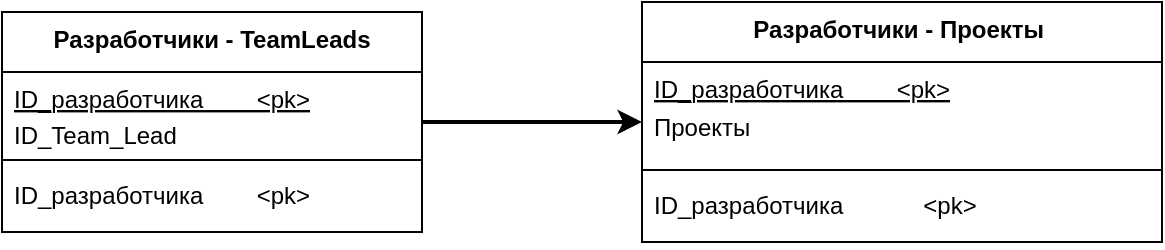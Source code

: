 <mxfile version="13.10.0" type="github">
  <diagram id="3495FImP_wOGPSTc350V" name="Page-1">
    <mxGraphModel dx="942" dy="614" grid="1" gridSize="10" guides="1" tooltips="1" connect="1" arrows="1" fold="1" page="1" pageScale="1" pageWidth="827" pageHeight="1169" math="0" shadow="0">
      <root>
        <mxCell id="0" />
        <mxCell id="1" parent="0" />
        <mxCell id="VCZH3JBnMxwAqkOE0vFx-4" style="edgeStyle=orthogonalEdgeStyle;rounded=0;orthogonalLoop=1;jettySize=auto;html=1;fontSize=38;strokeWidth=2;" edge="1" parent="1" source="EsuabI6W_LbRyvDhwPo9-5" target="EsuabI6W_LbRyvDhwPo9-10">
          <mxGeometry relative="1" as="geometry" />
        </mxCell>
        <mxCell id="EsuabI6W_LbRyvDhwPo9-5" value="Разработчики - TeamLeads" style="swimlane;fontStyle=1;align=center;verticalAlign=top;childLayout=stackLayout;horizontal=1;startSize=30;horizontalStack=0;resizeParent=1;resizeParentMax=0;resizeLast=0;collapsible=1;marginBottom=0;" parent="1" vertex="1">
          <mxGeometry x="160" y="150" width="210" height="110" as="geometry" />
        </mxCell>
        <mxCell id="EsuabI6W_LbRyvDhwPo9-9" value="ID_разработчика        &lt;pk&gt;&#xa;" style="text;strokeColor=none;fillColor=none;align=left;verticalAlign=top;spacingLeft=4;spacingRight=4;overflow=hidden;rotatable=0;points=[[0,0.5],[1,0.5]];portConstraint=eastwest;fontStyle=4;spacing=2;spacingTop=0;" parent="EsuabI6W_LbRyvDhwPo9-5" vertex="1">
          <mxGeometry y="30" width="210" height="30" as="geometry" />
        </mxCell>
        <mxCell id="EsuabI6W_LbRyvDhwPo9-6" value="ID_Team_Lead" style="text;strokeColor=none;fillColor=none;align=left;verticalAlign=top;spacingLeft=6;spacingRight=4;overflow=hidden;rotatable=0;points=[[0,0.5],[1,0.5]];portConstraint=eastwest;fontStyle=0;spacing=0;spacingTop=-10;" parent="EsuabI6W_LbRyvDhwPo9-5" vertex="1">
          <mxGeometry y="60" width="210" height="10" as="geometry" />
        </mxCell>
        <mxCell id="EsuabI6W_LbRyvDhwPo9-7" value="" style="line;strokeWidth=1;fillColor=none;align=left;verticalAlign=middle;spacingTop=-1;spacingLeft=3;spacingRight=3;rotatable=0;labelPosition=right;points=[];portConstraint=eastwest;" parent="EsuabI6W_LbRyvDhwPo9-5" vertex="1">
          <mxGeometry y="70" width="210" height="8" as="geometry" />
        </mxCell>
        <mxCell id="EsuabI6W_LbRyvDhwPo9-8" value="ID_разработчика        &lt;pk&gt;&#xa;" style="text;strokeColor=none;fillColor=none;align=left;verticalAlign=top;spacingLeft=4;spacingRight=4;overflow=hidden;rotatable=0;points=[[0,0.5],[1,0.5]];portConstraint=eastwest;" parent="EsuabI6W_LbRyvDhwPo9-5" vertex="1">
          <mxGeometry y="78" width="210" height="32" as="geometry" />
        </mxCell>
        <mxCell id="EsuabI6W_LbRyvDhwPo9-10" value="Разработчики - Проекты " style="swimlane;fontStyle=1;align=center;verticalAlign=top;childLayout=stackLayout;horizontal=1;startSize=30;horizontalStack=0;resizeParent=1;resizeParentMax=0;resizeLast=0;collapsible=1;marginBottom=0;" parent="1" vertex="1">
          <mxGeometry x="480" y="145" width="260" height="120" as="geometry" />
        </mxCell>
        <mxCell id="VCZH3JBnMxwAqkOE0vFx-3" value="ID_разработчика        &lt;pk&gt;&#xa;" style="text;strokeColor=none;fillColor=none;align=left;verticalAlign=top;spacingLeft=4;spacingRight=4;overflow=hidden;rotatable=0;points=[[0,0.5],[1,0.5]];portConstraint=eastwest;fontStyle=4;spacing=2;spacingTop=0;" vertex="1" parent="EsuabI6W_LbRyvDhwPo9-10">
          <mxGeometry y="30" width="260" height="30" as="geometry" />
        </mxCell>
        <mxCell id="EsuabI6W_LbRyvDhwPo9-12" value="Проекты&#xa;" style="text;strokeColor=none;fillColor=none;align=left;verticalAlign=top;spacingLeft=6;spacingRight=4;overflow=hidden;rotatable=0;points=[[0,0.5],[1,0.5]];portConstraint=eastwest;fontStyle=0;spacing=0;spacingTop=-9;" parent="EsuabI6W_LbRyvDhwPo9-10" vertex="1">
          <mxGeometry y="60" width="260" height="20" as="geometry" />
        </mxCell>
        <mxCell id="EsuabI6W_LbRyvDhwPo9-13" value="" style="line;strokeWidth=1;fillColor=none;align=left;verticalAlign=middle;spacingTop=-1;spacingLeft=3;spacingRight=3;rotatable=0;labelPosition=right;points=[];portConstraint=eastwest;" parent="EsuabI6W_LbRyvDhwPo9-10" vertex="1">
          <mxGeometry y="80" width="260" height="8" as="geometry" />
        </mxCell>
        <mxCell id="EsuabI6W_LbRyvDhwPo9-14" value="ID_разработчика            &lt;pk&gt;&#xa;" style="text;strokeColor=none;fillColor=none;align=left;verticalAlign=top;spacingLeft=4;spacingRight=4;overflow=hidden;rotatable=0;points=[[0,0.5],[1,0.5]];portConstraint=eastwest;" parent="EsuabI6W_LbRyvDhwPo9-10" vertex="1">
          <mxGeometry y="88" width="260" height="32" as="geometry" />
        </mxCell>
      </root>
    </mxGraphModel>
  </diagram>
</mxfile>

